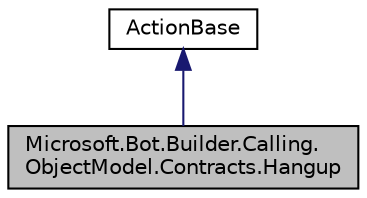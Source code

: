digraph "Microsoft.Bot.Builder.Calling.ObjectModel.Contracts.Hangup"
{
  edge [fontname="Helvetica",fontsize="10",labelfontname="Helvetica",labelfontsize="10"];
  node [fontname="Helvetica",fontsize="10",shape=record];
  Node1 [label="Microsoft.Bot.Builder.Calling.\lObjectModel.Contracts.Hangup",height=0.2,width=0.4,color="black", fillcolor="grey75", style="filled", fontcolor="black"];
  Node2 -> Node1 [dir="back",color="midnightblue",fontsize="10",style="solid",fontname="Helvetica"];
  Node2 [label="ActionBase",height=0.2,width=0.4,color="black", fillcolor="white", style="filled",URL="$d6/db1/class_microsoft_1_1_bot_1_1_builder_1_1_calling_1_1_object_model_1_1_contracts_1_1_action_base.html",tooltip="Base class for various actions "];
}
